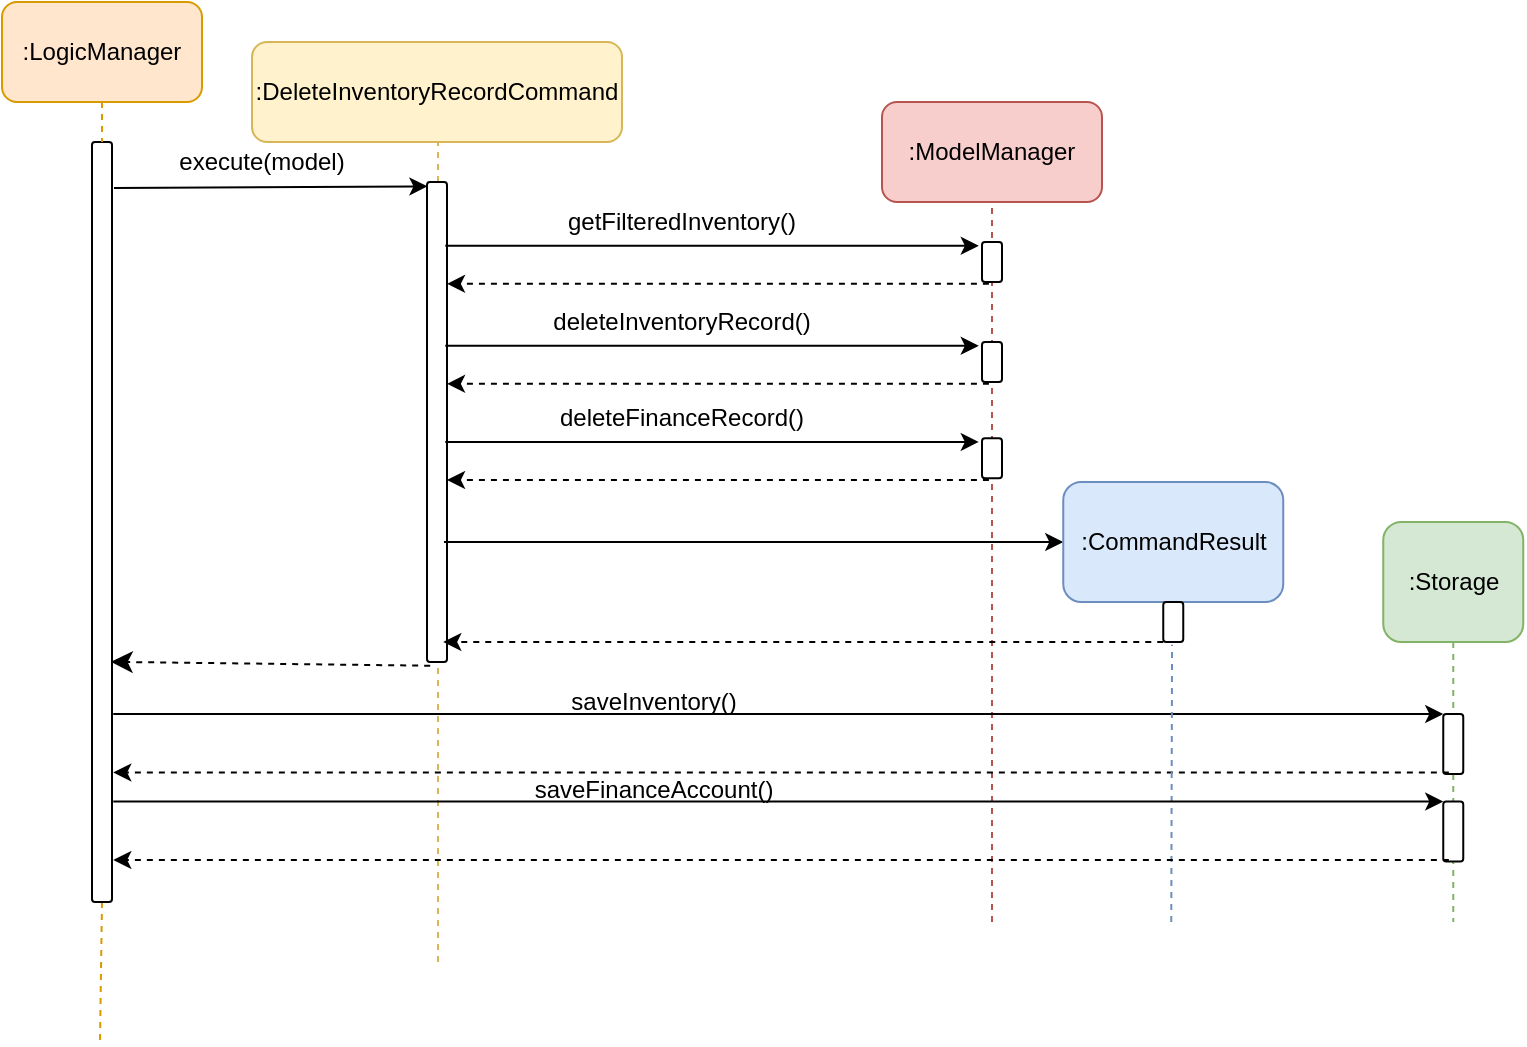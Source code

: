 <mxfile version="13.9.2" type="google"><diagram id="i7KvDI0Uwy2xgLGi5F-8" name="Page-1"><mxGraphModel dx="1248" dy="677" grid="1" gridSize="10" guides="1" tooltips="1" connect="1" arrows="1" fold="1" page="1" pageScale="1" pageWidth="850" pageHeight="1100" math="0" shadow="0"><root><mxCell id="0"/><mxCell id="1" parent="0"/><mxCell id="UbUvjE2wwpfSnyGOHmf--2" value="" style="endArrow=none;dashed=1;html=1;fillColor=#fff2cc;strokeColor=#d6b656;" parent="1" edge="1"><mxGeometry width="50" height="50" relative="1" as="geometry"><mxPoint x="338" y="540" as="sourcePoint"/><mxPoint x="338" y="130" as="targetPoint"/></mxGeometry></mxCell><mxCell id="UbUvjE2wwpfSnyGOHmf--5" value="" style="html=1;points=[];perimeter=orthogonalPerimeter;rounded=1;" parent="1" vertex="1"><mxGeometry x="332.5" y="150" width="10" height="240" as="geometry"/></mxCell><mxCell id="UbUvjE2wwpfSnyGOHmf--1" value="" style="endArrow=none;dashed=1;html=1;entryX=0.5;entryY=1;entryDx=0;entryDy=0;fillColor=#f8cecc;strokeColor=#b85450;" parent="1" target="UbUvjE2wwpfSnyGOHmf--10" edge="1"><mxGeometry width="50" height="50" relative="1" as="geometry"><mxPoint x="615" y="520" as="sourcePoint"/><mxPoint x="615" y="220" as="targetPoint"/></mxGeometry></mxCell><mxCell id="UbUvjE2wwpfSnyGOHmf--3" value="" style="endArrow=none;dashed=1;html=1;fillColor=#ffe6cc;strokeColor=#d79b00;exitX=0.5;exitY=1;exitDx=0;exitDy=0;" parent="1" source="UbUvjE2wwpfSnyGOHmf--7" edge="1"><mxGeometry width="50" height="50" relative="1" as="geometry"><mxPoint x="169" y="590" as="sourcePoint"/><mxPoint x="169" y="580" as="targetPoint"/></mxGeometry></mxCell><mxCell id="UbUvjE2wwpfSnyGOHmf--4" value=":DeleteInventoryRecordCommand" style="rounded=1;whiteSpace=wrap;html=1;fillColor=#fff2cc;strokeColor=#d6b656;" parent="1" vertex="1"><mxGeometry x="245" y="80" width="185" height="50" as="geometry"/></mxCell><mxCell id="UbUvjE2wwpfSnyGOHmf--6" value=":LogicManager" style="rounded=1;whiteSpace=wrap;html=1;fillColor=#ffe6cc;strokeColor=#d79b00;" parent="1" vertex="1"><mxGeometry x="120" y="60" width="100" height="50" as="geometry"/></mxCell><mxCell id="UbUvjE2wwpfSnyGOHmf--8" value="" style="endArrow=classic;html=1;entryX=0.02;entryY=0.009;entryDx=0;entryDy=0;entryPerimeter=0;" parent="1" target="UbUvjE2wwpfSnyGOHmf--5" edge="1"><mxGeometry width="50" height="50" relative="1" as="geometry"><mxPoint x="176" y="153" as="sourcePoint"/><mxPoint x="450" y="260" as="targetPoint"/></mxGeometry></mxCell><mxCell id="UbUvjE2wwpfSnyGOHmf--9" value="execute(model)" style="text;html=1;strokeColor=none;fillColor=none;align=center;verticalAlign=middle;whiteSpace=wrap;rounded=0;" parent="1" vertex="1"><mxGeometry x="230" y="130" width="40" height="20" as="geometry"/></mxCell><mxCell id="UbUvjE2wwpfSnyGOHmf--10" value=":ModelManager" style="rounded=1;whiteSpace=wrap;html=1;fillColor=#f8cecc;strokeColor=#b85450;" parent="1" vertex="1"><mxGeometry x="560" y="110" width="110" height="50" as="geometry"/></mxCell><mxCell id="UbUvjE2wwpfSnyGOHmf--11" value="" style="html=1;points=[];perimeter=orthogonalPerimeter;rounded=1;" parent="1" vertex="1"><mxGeometry x="610" y="180" width="10" height="20" as="geometry"/></mxCell><mxCell id="UbUvjE2wwpfSnyGOHmf--12" value="" style="endArrow=classic;html=1;entryX=-0.16;entryY=0.095;entryDx=0;entryDy=0;entryPerimeter=0;exitX=0.914;exitY=0.133;exitDx=0;exitDy=0;exitPerimeter=0;" parent="1" target="UbUvjE2wwpfSnyGOHmf--11" edge="1" source="UbUvjE2wwpfSnyGOHmf--5"><mxGeometry width="50" height="50" relative="1" as="geometry"><mxPoint x="350" y="182" as="sourcePoint"/><mxPoint x="450" y="260" as="targetPoint"/></mxGeometry></mxCell><mxCell id="UbUvjE2wwpfSnyGOHmf--13" value="getFilteredInventory()" style="text;html=1;strokeColor=none;fillColor=none;align=center;verticalAlign=middle;whiteSpace=wrap;rounded=0;" parent="1" vertex="1"><mxGeometry x="440" y="160" width="40" height="20" as="geometry"/></mxCell><mxCell id="UbUvjE2wwpfSnyGOHmf--14" value="" style="endArrow=classic;html=1;dashed=1;exitX=0.346;exitY=1.046;exitDx=0;exitDy=0;exitPerimeter=0;" parent="1" edge="1" target="UbUvjE2wwpfSnyGOHmf--5" source="UbUvjE2wwpfSnyGOHmf--11"><mxGeometry width="50" height="50" relative="1" as="geometry"><mxPoint x="610" y="220" as="sourcePoint"/><mxPoint x="340" y="220" as="targetPoint"/></mxGeometry></mxCell><mxCell id="UbUvjE2wwpfSnyGOHmf--15" value="" style="endArrow=classic;html=1;" parent="1" edge="1"><mxGeometry width="50" height="50" relative="1" as="geometry"><mxPoint x="341" y="330" as="sourcePoint"/><mxPoint x="650.63" y="330" as="targetPoint"/></mxGeometry></mxCell><mxCell id="UbUvjE2wwpfSnyGOHmf--16" value=":CommandResult" style="rounded=1;whiteSpace=wrap;html=1;fillColor=#dae8fc;strokeColor=#6c8ebf;" parent="1" vertex="1"><mxGeometry x="650.63" y="300" width="110" height="60" as="geometry"/></mxCell><mxCell id="UbUvjE2wwpfSnyGOHmf--17" value="" style="html=1;points=[];perimeter=orthogonalPerimeter;rounded=1;" parent="1" vertex="1"><mxGeometry x="700.63" y="360" width="10" height="20" as="geometry"/></mxCell><mxCell id="UbUvjE2wwpfSnyGOHmf--18" value="" style="endArrow=classic;html=1;dashed=1;" parent="1" edge="1"><mxGeometry width="50" height="50" relative="1" as="geometry"><mxPoint x="700.63" y="380" as="sourcePoint"/><mxPoint x="340.63" y="380" as="targetPoint"/></mxGeometry></mxCell><mxCell id="UbUvjE2wwpfSnyGOHmf--19" value="" style="endArrow=classic;html=1;" parent="1" edge="1"><mxGeometry width="50" height="50" relative="1" as="geometry"><mxPoint x="175.63" y="416" as="sourcePoint"/><mxPoint x="840.63" y="416" as="targetPoint"/></mxGeometry></mxCell><mxCell id="UbUvjE2wwpfSnyGOHmf--20" value=":Storage" style="rounded=1;whiteSpace=wrap;html=1;fillColor=#d5e8d4;strokeColor=#82b366;" parent="1" vertex="1"><mxGeometry x="810.63" y="320" width="70" height="60" as="geometry"/></mxCell><mxCell id="UbUvjE2wwpfSnyGOHmf--21" value="" style="endArrow=none;dashed=1;html=1;exitX=0.5;exitY=1;exitDx=0;exitDy=0;fillColor=#d5e8d4;strokeColor=#82b366;" parent="1" source="UbUvjE2wwpfSnyGOHmf--20" edge="1"><mxGeometry width="50" height="50" relative="1" as="geometry"><mxPoint x="750.63" y="330" as="sourcePoint"/><mxPoint x="845.63" y="520" as="targetPoint"/></mxGeometry></mxCell><mxCell id="UbUvjE2wwpfSnyGOHmf--22" value="" style="html=1;points=[];perimeter=orthogonalPerimeter;rounded=1;" parent="1" vertex="1"><mxGeometry x="840.63" y="416" width="10" height="30" as="geometry"/></mxCell><mxCell id="UbUvjE2wwpfSnyGOHmf--23" value="saveInventory()" style="text;html=1;strokeColor=none;fillColor=none;align=center;verticalAlign=middle;whiteSpace=wrap;rounded=0;" parent="1" vertex="1"><mxGeometry x="425.63" y="400" width="40" height="20" as="geometry"/></mxCell><mxCell id="UbUvjE2wwpfSnyGOHmf--24" value="" style="endArrow=classic;html=1;dashed=1;exitX=0.28;exitY=0.975;exitDx=0;exitDy=0;exitPerimeter=0;" parent="1" source="UbUvjE2wwpfSnyGOHmf--22" edge="1"><mxGeometry width="50" height="50" relative="1" as="geometry"><mxPoint x="825.63" y="446" as="sourcePoint"/><mxPoint x="175.63" y="445.25" as="targetPoint"/></mxGeometry></mxCell><mxCell id="UbUvjE2wwpfSnyGOHmf--26" value="" style="endArrow=none;dashed=1;html=1;entryX=0.44;entryY=1.07;entryDx=0;entryDy=0;entryPerimeter=0;fillColor=#dae8fc;strokeColor=#6c8ebf;" parent="1" target="UbUvjE2wwpfSnyGOHmf--17" edge="1"><mxGeometry width="50" height="50" relative="1" as="geometry"><mxPoint x="704.63" y="520" as="sourcePoint"/><mxPoint x="345.63" y="510" as="targetPoint"/></mxGeometry></mxCell><mxCell id="Ej9iG4dqbXC7gsflgqMm-1" value="" style="endArrow=classic;html=1;" edge="1" parent="1"><mxGeometry width="50" height="50" relative="1" as="geometry"><mxPoint x="175.63" y="459.75" as="sourcePoint"/><mxPoint x="840.63" y="459.75" as="targetPoint"/></mxGeometry></mxCell><mxCell id="Ej9iG4dqbXC7gsflgqMm-2" value="" style="html=1;points=[];perimeter=orthogonalPerimeter;rounded=1;" vertex="1" parent="1"><mxGeometry x="840.63" y="459.75" width="10" height="30" as="geometry"/></mxCell><mxCell id="Ej9iG4dqbXC7gsflgqMm-3" value="saveFinanceAccount()" style="text;html=1;strokeColor=none;fillColor=none;align=center;verticalAlign=middle;whiteSpace=wrap;rounded=0;" vertex="1" parent="1"><mxGeometry x="425.63" y="443.75" width="40" height="20" as="geometry"/></mxCell><mxCell id="Ej9iG4dqbXC7gsflgqMm-4" value="" style="endArrow=classic;html=1;dashed=1;exitX=0.28;exitY=0.975;exitDx=0;exitDy=0;exitPerimeter=0;" edge="1" parent="1" source="Ej9iG4dqbXC7gsflgqMm-2"><mxGeometry width="50" height="50" relative="1" as="geometry"><mxPoint x="825.63" y="489.75" as="sourcePoint"/><mxPoint x="175.63" y="489" as="targetPoint"/></mxGeometry></mxCell><mxCell id="Ej9iG4dqbXC7gsflgqMm-7" value="" style="html=1;verticalAlign=bottom;endArrow=classic;dashed=1;endSize=8;entryX=0.937;entryY=0.684;entryDx=0;entryDy=0;entryPerimeter=0;exitX=0.346;exitY=1.011;exitDx=0;exitDy=0;exitPerimeter=0;endFill=1;" edge="1" parent="1" target="UbUvjE2wwpfSnyGOHmf--7"><mxGeometry relative="1" as="geometry"><mxPoint x="334.09" y="391.87" as="sourcePoint"/><mxPoint x="175.0" y="389.95" as="targetPoint"/></mxGeometry></mxCell><mxCell id="UbUvjE2wwpfSnyGOHmf--7" value="" style="html=1;points=[];perimeter=orthogonalPerimeter;rounded=1;" parent="1" vertex="1"><mxGeometry x="165" y="130" width="10" height="380" as="geometry"/></mxCell><mxCell id="Ej9iG4dqbXC7gsflgqMm-8" value="" style="endArrow=none;dashed=1;html=1;fillColor=#ffe6cc;strokeColor=#d79b00;exitX=0.5;exitY=1;exitDx=0;exitDy=0;" edge="1" parent="1" source="UbUvjE2wwpfSnyGOHmf--6" target="UbUvjE2wwpfSnyGOHmf--7"><mxGeometry width="50" height="50" relative="1" as="geometry"><mxPoint x="170" y="110" as="sourcePoint"/><mxPoint x="169" y="580" as="targetPoint"/></mxGeometry></mxCell><mxCell id="Ej9iG4dqbXC7gsflgqMm-9" value="" style="html=1;points=[];perimeter=orthogonalPerimeter;rounded=1;" vertex="1" parent="1"><mxGeometry x="610" y="230" width="10" height="20" as="geometry"/></mxCell><mxCell id="Ej9iG4dqbXC7gsflgqMm-10" value="" style="endArrow=classic;html=1;entryX=-0.16;entryY=0.095;entryDx=0;entryDy=0;entryPerimeter=0;exitX=0.914;exitY=0.133;exitDx=0;exitDy=0;exitPerimeter=0;" edge="1" parent="1" target="Ej9iG4dqbXC7gsflgqMm-9"><mxGeometry width="50" height="50" relative="1" as="geometry"><mxPoint x="341.64" y="231.92" as="sourcePoint"/><mxPoint x="450" y="310" as="targetPoint"/></mxGeometry></mxCell><mxCell id="Ej9iG4dqbXC7gsflgqMm-11" value="" style="endArrow=classic;html=1;dashed=1;exitX=0.346;exitY=1.046;exitDx=0;exitDy=0;exitPerimeter=0;" edge="1" parent="1" source="Ej9iG4dqbXC7gsflgqMm-9"><mxGeometry width="50" height="50" relative="1" as="geometry"><mxPoint x="610" y="270" as="sourcePoint"/><mxPoint x="342.5" y="250.92" as="targetPoint"/></mxGeometry></mxCell><mxCell id="Ej9iG4dqbXC7gsflgqMm-12" value="" style="html=1;points=[];perimeter=orthogonalPerimeter;rounded=1;" vertex="1" parent="1"><mxGeometry x="610" y="278.08" width="10" height="20" as="geometry"/></mxCell><mxCell id="Ej9iG4dqbXC7gsflgqMm-13" value="" style="endArrow=classic;html=1;entryX=-0.16;entryY=0.095;entryDx=0;entryDy=0;entryPerimeter=0;exitX=0.914;exitY=0.133;exitDx=0;exitDy=0;exitPerimeter=0;" edge="1" parent="1" target="Ej9iG4dqbXC7gsflgqMm-12"><mxGeometry width="50" height="50" relative="1" as="geometry"><mxPoint x="341.64" y="280.0" as="sourcePoint"/><mxPoint x="450" y="358.08" as="targetPoint"/></mxGeometry></mxCell><mxCell id="Ej9iG4dqbXC7gsflgqMm-14" value="" style="endArrow=classic;html=1;dashed=1;exitX=0.346;exitY=1.046;exitDx=0;exitDy=0;exitPerimeter=0;" edge="1" parent="1" source="Ej9iG4dqbXC7gsflgqMm-12"><mxGeometry width="50" height="50" relative="1" as="geometry"><mxPoint x="610" y="318.08" as="sourcePoint"/><mxPoint x="342.5" y="299.0" as="targetPoint"/></mxGeometry></mxCell><mxCell id="Ej9iG4dqbXC7gsflgqMm-15" value="deleteInventoryRecord()" style="text;html=1;strokeColor=none;fillColor=none;align=center;verticalAlign=middle;whiteSpace=wrap;rounded=0;" vertex="1" parent="1"><mxGeometry x="440" y="210" width="40" height="20" as="geometry"/></mxCell><mxCell id="Ej9iG4dqbXC7gsflgqMm-16" value="deleteFinanceRecord()" style="text;html=1;strokeColor=none;fillColor=none;align=center;verticalAlign=middle;whiteSpace=wrap;rounded=0;" vertex="1" parent="1"><mxGeometry x="440" y="258.08" width="40" height="20" as="geometry"/></mxCell></root></mxGraphModel></diagram></mxfile>